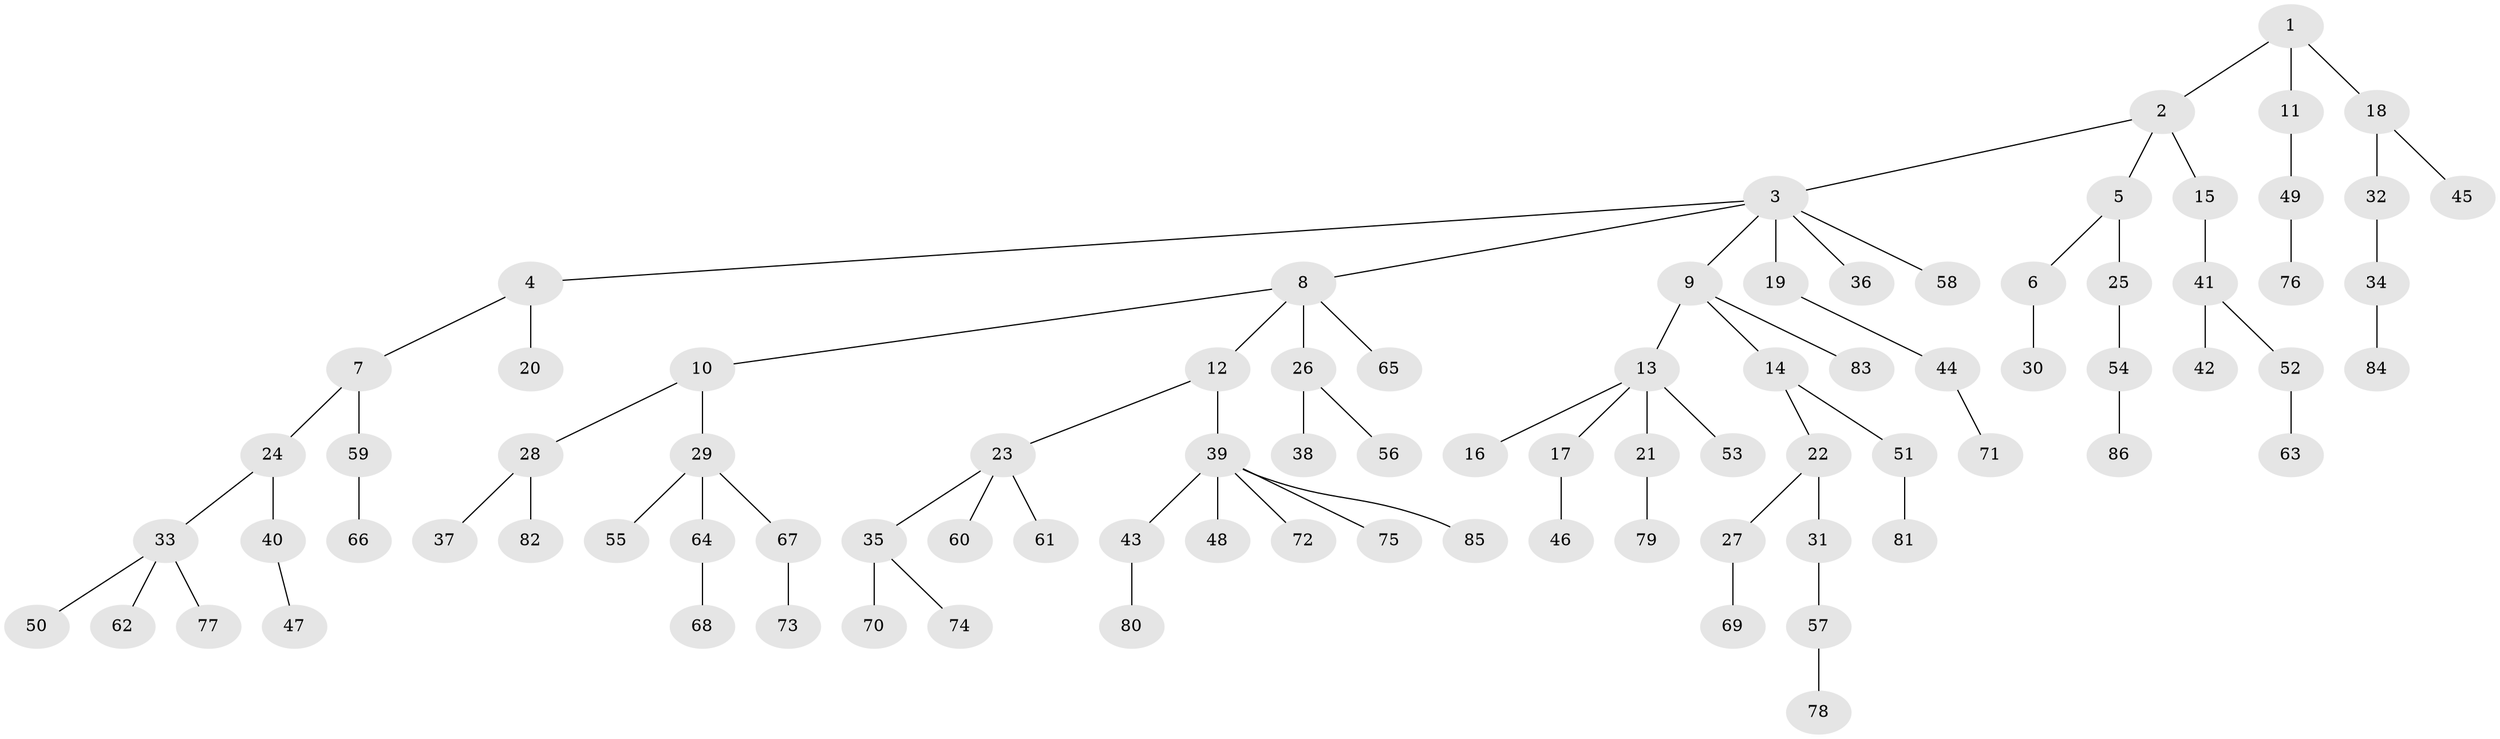 // Generated by graph-tools (version 1.1) at 2025/15/03/09/25 04:15:30]
// undirected, 86 vertices, 85 edges
graph export_dot {
graph [start="1"]
  node [color=gray90,style=filled];
  1;
  2;
  3;
  4;
  5;
  6;
  7;
  8;
  9;
  10;
  11;
  12;
  13;
  14;
  15;
  16;
  17;
  18;
  19;
  20;
  21;
  22;
  23;
  24;
  25;
  26;
  27;
  28;
  29;
  30;
  31;
  32;
  33;
  34;
  35;
  36;
  37;
  38;
  39;
  40;
  41;
  42;
  43;
  44;
  45;
  46;
  47;
  48;
  49;
  50;
  51;
  52;
  53;
  54;
  55;
  56;
  57;
  58;
  59;
  60;
  61;
  62;
  63;
  64;
  65;
  66;
  67;
  68;
  69;
  70;
  71;
  72;
  73;
  74;
  75;
  76;
  77;
  78;
  79;
  80;
  81;
  82;
  83;
  84;
  85;
  86;
  1 -- 2;
  1 -- 11;
  1 -- 18;
  2 -- 3;
  2 -- 5;
  2 -- 15;
  3 -- 4;
  3 -- 8;
  3 -- 9;
  3 -- 19;
  3 -- 36;
  3 -- 58;
  4 -- 7;
  4 -- 20;
  5 -- 6;
  5 -- 25;
  6 -- 30;
  7 -- 24;
  7 -- 59;
  8 -- 10;
  8 -- 12;
  8 -- 26;
  8 -- 65;
  9 -- 13;
  9 -- 14;
  9 -- 83;
  10 -- 28;
  10 -- 29;
  11 -- 49;
  12 -- 23;
  12 -- 39;
  13 -- 16;
  13 -- 17;
  13 -- 21;
  13 -- 53;
  14 -- 22;
  14 -- 51;
  15 -- 41;
  17 -- 46;
  18 -- 32;
  18 -- 45;
  19 -- 44;
  21 -- 79;
  22 -- 27;
  22 -- 31;
  23 -- 35;
  23 -- 60;
  23 -- 61;
  24 -- 33;
  24 -- 40;
  25 -- 54;
  26 -- 38;
  26 -- 56;
  27 -- 69;
  28 -- 37;
  28 -- 82;
  29 -- 55;
  29 -- 64;
  29 -- 67;
  31 -- 57;
  32 -- 34;
  33 -- 50;
  33 -- 62;
  33 -- 77;
  34 -- 84;
  35 -- 70;
  35 -- 74;
  39 -- 43;
  39 -- 48;
  39 -- 72;
  39 -- 75;
  39 -- 85;
  40 -- 47;
  41 -- 42;
  41 -- 52;
  43 -- 80;
  44 -- 71;
  49 -- 76;
  51 -- 81;
  52 -- 63;
  54 -- 86;
  57 -- 78;
  59 -- 66;
  64 -- 68;
  67 -- 73;
}
